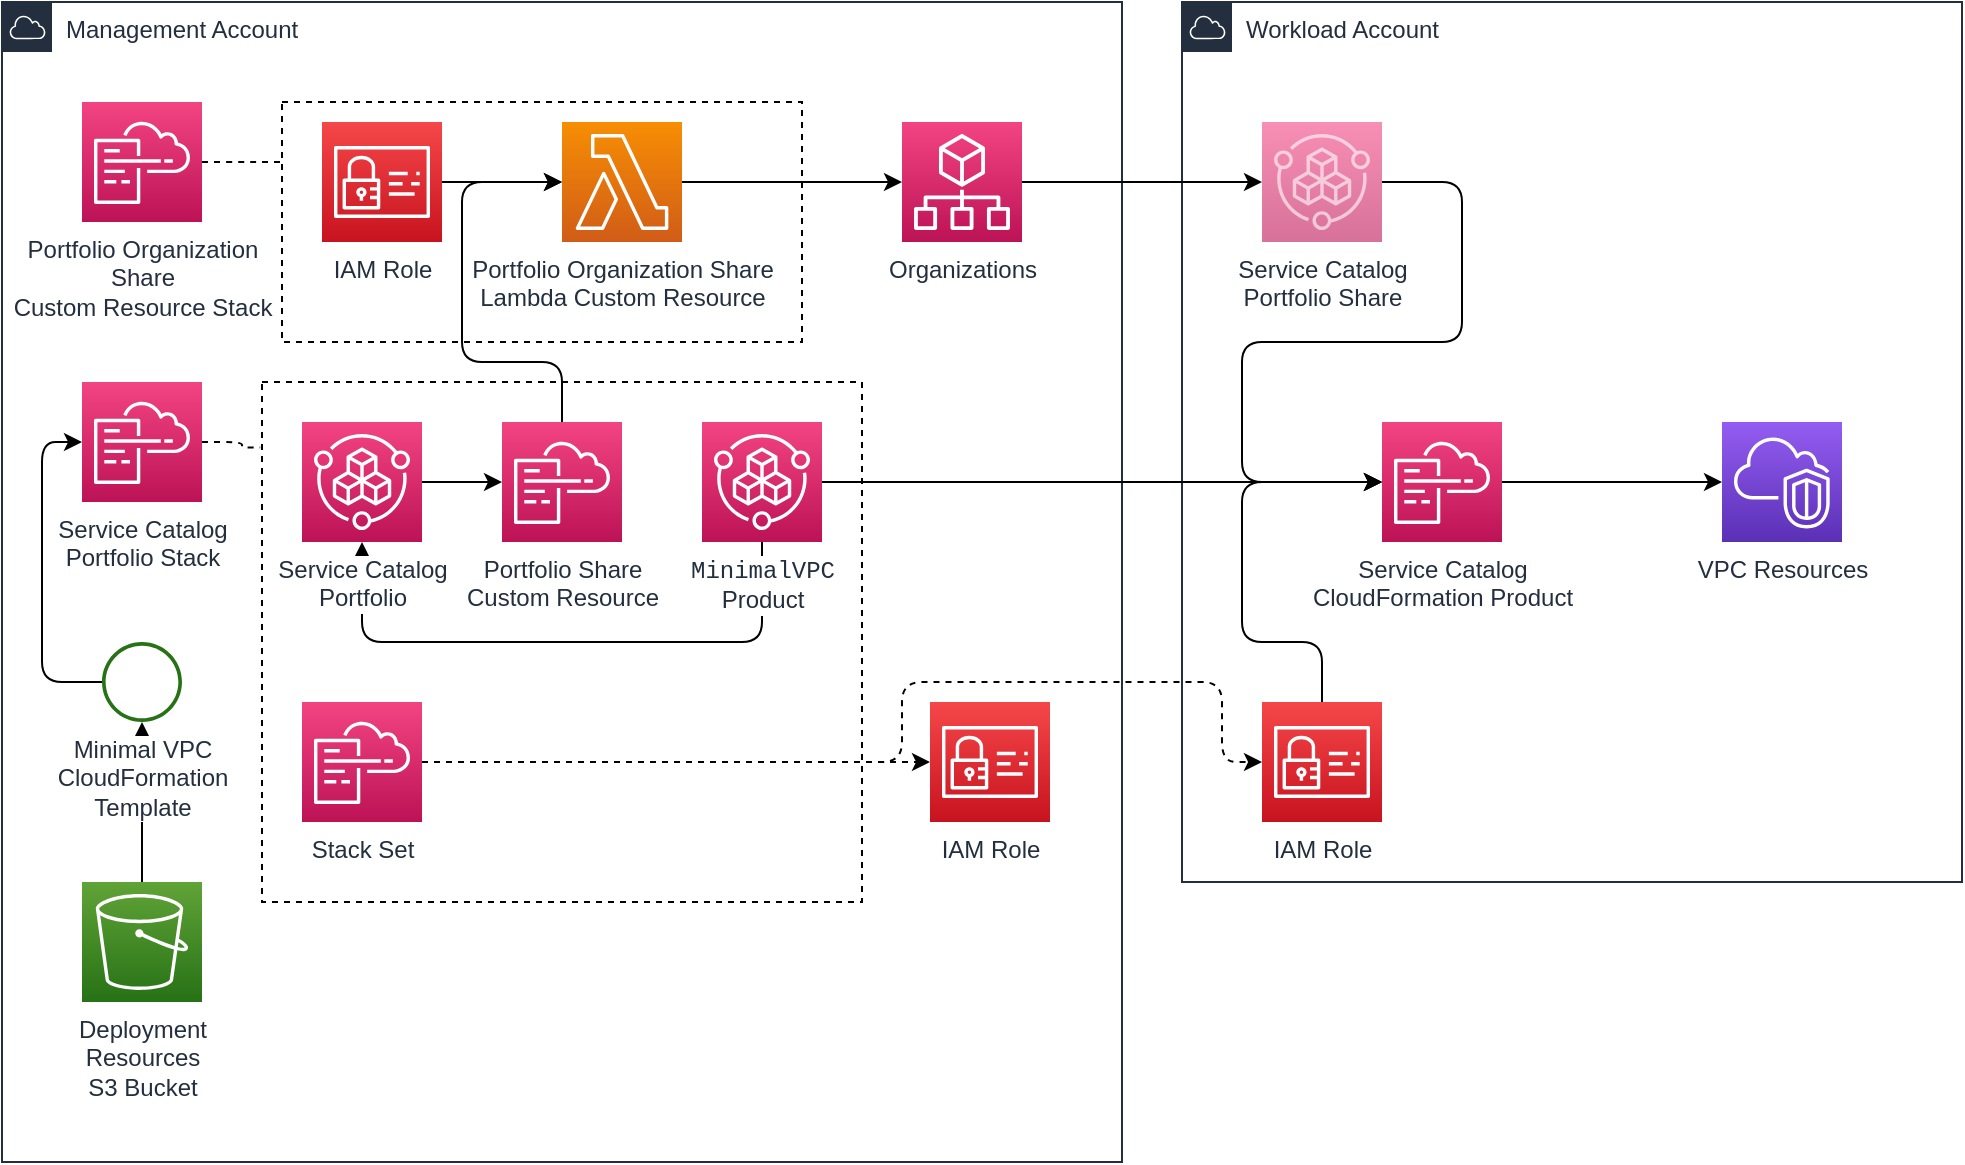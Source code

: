 <mxfile version="14.4.3" type="device"><diagram id="yEWOwLYGrMozBnESxQ81" name="Page-1"><mxGraphModel dx="922" dy="705" grid="1" gridSize="10" guides="1" tooltips="1" connect="1" arrows="1" fold="1" page="1" pageScale="1" pageWidth="1169" pageHeight="827" math="0" shadow="0"><root><mxCell id="0"/><mxCell id="1" parent="0"/><mxCell id="1NHxQNBxNPS8hqE18sMJ-15" value="Management Account" style="points=[[0,0],[0.25,0],[0.5,0],[0.75,0],[1,0],[1,0.25],[1,0.5],[1,0.75],[1,1],[0.75,1],[0.5,1],[0.25,1],[0,1],[0,0.75],[0,0.5],[0,0.25]];outlineConnect=0;gradientColor=none;html=1;whiteSpace=wrap;fontSize=12;fontStyle=0;shape=mxgraph.aws4.group;grIcon=mxgraph.aws4.group_aws_cloud;strokeColor=#232F3E;fillColor=none;verticalAlign=top;align=left;spacingLeft=30;fontColor=#232F3E;dashed=0;" parent="1" vertex="1"><mxGeometry x="60" y="80" width="560" height="580" as="geometry"/></mxCell><mxCell id="83M6cKnw1bTd40KANJja-23" value="" style="rounded=0;whiteSpace=wrap;html=1;shadow=0;labelBackgroundColor=#ffffff;fillColor=none;dashed=1;" vertex="1" parent="1"><mxGeometry x="200" y="130" width="260" height="120" as="geometry"/></mxCell><mxCell id="83M6cKnw1bTd40KANJja-19" value="" style="rounded=0;whiteSpace=wrap;html=1;shadow=0;labelBackgroundColor=#ffffff;fillColor=none;dashed=1;" vertex="1" parent="1"><mxGeometry x="190" y="270" width="300" height="260" as="geometry"/></mxCell><mxCell id="1NHxQNBxNPS8hqE18sMJ-8" value="Workload Account" style="points=[[0,0],[0.25,0],[0.5,0],[0.75,0],[1,0],[1,0.25],[1,0.5],[1,0.75],[1,1],[0.75,1],[0.5,1],[0.25,1],[0,1],[0,0.75],[0,0.5],[0,0.25]];outlineConnect=0;gradientColor=none;html=1;whiteSpace=wrap;fontSize=12;fontStyle=0;shape=mxgraph.aws4.group;grIcon=mxgraph.aws4.group_aws_cloud;strokeColor=#232F3E;fillColor=none;verticalAlign=top;align=left;spacingLeft=30;fontColor=#232F3E;dashed=0;" parent="1" vertex="1"><mxGeometry x="650" y="80" width="390" height="440" as="geometry"/></mxCell><mxCell id="1NHxQNBxNPS8hqE18sMJ-2" value="VPC Resources" style="outlineConnect=0;fontColor=#232F3E;gradientColor=#945DF2;gradientDirection=north;fillColor=#5A30B5;strokeColor=#ffffff;dashed=0;verticalLabelPosition=bottom;verticalAlign=top;align=center;html=1;fontSize=12;fontStyle=0;aspect=fixed;shape=mxgraph.aws4.resourceIcon;resIcon=mxgraph.aws4.vpc;" parent="1" vertex="1"><mxGeometry x="920" y="290" width="60" height="60" as="geometry"/></mxCell><mxCell id="83M6cKnw1bTd40KANJja-17" style="edgeStyle=orthogonalEdgeStyle;rounded=1;orthogonalLoop=1;jettySize=auto;html=1;dashed=1;" edge="1" parent="1" source="1NHxQNBxNPS8hqE18sMJ-22" target="83M6cKnw1bTd40KANJja-10"><mxGeometry relative="1" as="geometry"/></mxCell><mxCell id="83M6cKnw1bTd40KANJja-18" style="edgeStyle=orthogonalEdgeStyle;rounded=1;orthogonalLoop=1;jettySize=auto;html=1;dashed=1;" edge="1" parent="1" source="1NHxQNBxNPS8hqE18sMJ-22" target="83M6cKnw1bTd40KANJja-11"><mxGeometry relative="1" as="geometry"><Array as="points"><mxPoint x="510" y="460"/><mxPoint x="510" y="420"/><mxPoint x="670" y="420"/><mxPoint x="670" y="460"/></Array></mxGeometry></mxCell><mxCell id="1NHxQNBxNPS8hqE18sMJ-22" value="Stack Set" style="outlineConnect=0;fontColor=#232F3E;gradientColor=#F34482;gradientDirection=north;fillColor=#BC1356;strokeColor=#ffffff;dashed=0;verticalLabelPosition=bottom;verticalAlign=top;align=center;html=1;fontSize=12;fontStyle=0;aspect=fixed;shape=mxgraph.aws4.resourceIcon;resIcon=mxgraph.aws4.cloudformation;" parent="1" vertex="1"><mxGeometry x="210" y="430" width="60" height="60" as="geometry"/></mxCell><mxCell id="83M6cKnw1bTd40KANJja-27" style="edgeStyle=orthogonalEdgeStyle;rounded=1;orthogonalLoop=1;jettySize=auto;html=1;endArrow=classic;endFill=1;" edge="1" parent="1" source="1NHxQNBxNPS8hqE18sMJ-3" target="83M6cKnw1bTd40KANJja-14"><mxGeometry relative="1" as="geometry"/></mxCell><mxCell id="1NHxQNBxNPS8hqE18sMJ-3" value="Portfolio Organization Share&lt;br&gt;Lambda Custom Resource" style="outlineConnect=0;fontColor=#232F3E;gradientColor=#F78E04;gradientDirection=north;fillColor=#D05C17;strokeColor=#ffffff;dashed=0;verticalLabelPosition=bottom;verticalAlign=top;align=center;html=1;fontSize=12;fontStyle=0;aspect=fixed;shape=mxgraph.aws4.resourceIcon;resIcon=mxgraph.aws4.lambda;labelBackgroundColor=#ffffff;" parent="1" vertex="1"><mxGeometry x="340" y="140" width="60" height="60" as="geometry"/></mxCell><mxCell id="83M6cKnw1bTd40KANJja-13" style="edgeStyle=orthogonalEdgeStyle;rounded=1;orthogonalLoop=1;jettySize=auto;html=1;" edge="1" parent="1" source="83M6cKnw1bTd40KANJja-9" target="83M6cKnw1bTd40KANJja-8"><mxGeometry relative="1" as="geometry"><Array as="points"><mxPoint x="440" y="400"/><mxPoint x="240" y="400"/></Array></mxGeometry></mxCell><mxCell id="83M6cKnw1bTd40KANJja-46" style="edgeStyle=orthogonalEdgeStyle;rounded=1;orthogonalLoop=1;jettySize=auto;html=1;endArrow=classic;endFill=1;" edge="1" parent="1" source="83M6cKnw1bTd40KANJja-9" target="83M6cKnw1bTd40KANJja-44"><mxGeometry relative="1" as="geometry"/></mxCell><mxCell id="83M6cKnw1bTd40KANJja-9" value="&lt;font face=&quot;Courier New&quot;&gt;MinimalVPC&lt;/font&gt;&lt;br&gt;Product" style="points=[[0,0,0],[0.25,0,0],[0.5,0,0],[0.75,0,0],[1,0,0],[0,1,0],[0.25,1,0],[0.5,1,0],[0.75,1,0],[1,1,0],[0,0.25,0],[0,0.5,0],[0,0.75,0],[1,0.25,0],[1,0.5,0],[1,0.75,0]];points=[[0,0,0],[0.25,0,0],[0.5,0,0],[0.75,0,0],[1,0,0],[0,1,0],[0.25,1,0],[0.5,1,0],[0.75,1,0],[1,1,0],[0,0.25,0],[0,0.5,0],[0,0.75,0],[1,0.25,0],[1,0.5,0],[1,0.75,0]];outlineConnect=0;fontColor=#232F3E;gradientColor=#F34482;gradientDirection=north;fillColor=#BC1356;strokeColor=#ffffff;dashed=0;verticalLabelPosition=bottom;verticalAlign=top;align=center;html=1;fontSize=12;fontStyle=0;aspect=fixed;shape=mxgraph.aws4.resourceIcon;resIcon=mxgraph.aws4.service_catalog;shadow=0;labelBackgroundColor=#ffffff;" vertex="1" parent="1"><mxGeometry x="410" y="290" width="60" height="60" as="geometry"/></mxCell><mxCell id="83M6cKnw1bTd40KANJja-10" value="IAM Role" style="points=[[0,0,0],[0.25,0,0],[0.5,0,0],[0.75,0,0],[1,0,0],[0,1,0],[0.25,1,0],[0.5,1,0],[0.75,1,0],[1,1,0],[0,0.25,0],[0,0.5,0],[0,0.75,0],[1,0.25,0],[1,0.5,0],[1,0.75,0]];outlineConnect=0;fontColor=#232F3E;gradientColor=#F54749;gradientDirection=north;fillColor=#C7131F;strokeColor=#ffffff;dashed=0;verticalLabelPosition=bottom;verticalAlign=top;align=center;html=1;fontSize=12;fontStyle=0;aspect=fixed;shape=mxgraph.aws4.resourceIcon;resIcon=mxgraph.aws4.identity_and_access_management;shadow=0;labelBackgroundColor=#ffffff;" vertex="1" parent="1"><mxGeometry x="524" y="430" width="60" height="60" as="geometry"/></mxCell><mxCell id="83M6cKnw1bTd40KANJja-47" style="edgeStyle=orthogonalEdgeStyle;rounded=1;orthogonalLoop=1;jettySize=auto;html=1;endArrow=classic;endFill=1;" edge="1" parent="1" source="83M6cKnw1bTd40KANJja-11" target="83M6cKnw1bTd40KANJja-44"><mxGeometry relative="1" as="geometry"><Array as="points"><mxPoint x="720" y="400"/><mxPoint x="680" y="400"/><mxPoint x="680" y="320"/></Array></mxGeometry></mxCell><mxCell id="83M6cKnw1bTd40KANJja-11" value="IAM Role" style="points=[[0,0,0],[0.25,0,0],[0.5,0,0],[0.75,0,0],[1,0,0],[0,1,0],[0.25,1,0],[0.5,1,0],[0.75,1,0],[1,1,0],[0,0.25,0],[0,0.5,0],[0,0.75,0],[1,0.25,0],[1,0.5,0],[1,0.75,0]];outlineConnect=0;fontColor=#232F3E;gradientColor=#F54749;gradientDirection=north;fillColor=#C7131F;strokeColor=#ffffff;dashed=0;verticalLabelPosition=bottom;verticalAlign=top;align=center;html=1;fontSize=12;fontStyle=0;aspect=fixed;shape=mxgraph.aws4.resourceIcon;resIcon=mxgraph.aws4.identity_and_access_management;shadow=0;labelBackgroundColor=#ffffff;" vertex="1" parent="1"><mxGeometry x="690" y="430" width="60" height="60" as="geometry"/></mxCell><mxCell id="83M6cKnw1bTd40KANJja-20" style="edgeStyle=orthogonalEdgeStyle;rounded=1;orthogonalLoop=1;jettySize=auto;html=1;entryX=-0.003;entryY=0.126;entryDx=0;entryDy=0;endArrow=none;endFill=0;dashed=1;entryPerimeter=0;" edge="1" parent="1" source="83M6cKnw1bTd40KANJja-12" target="83M6cKnw1bTd40KANJja-19"><mxGeometry relative="1" as="geometry"/></mxCell><mxCell id="83M6cKnw1bTd40KANJja-12" value="Service Catalog&lt;br&gt;Portfolio Stack" style="outlineConnect=0;fontColor=#232F3E;gradientColor=#F34482;gradientDirection=north;fillColor=#BC1356;strokeColor=#ffffff;dashed=0;verticalLabelPosition=bottom;verticalAlign=top;align=center;html=1;fontSize=12;fontStyle=0;aspect=fixed;shape=mxgraph.aws4.resourceIcon;resIcon=mxgraph.aws4.cloudformation;" vertex="1" parent="1"><mxGeometry x="100" y="270" width="60" height="60" as="geometry"/></mxCell><mxCell id="83M6cKnw1bTd40KANJja-37" style="edgeStyle=orthogonalEdgeStyle;rounded=1;orthogonalLoop=1;jettySize=auto;html=1;endArrow=classic;endFill=1;" edge="1" parent="1" source="83M6cKnw1bTd40KANJja-14" target="83M6cKnw1bTd40KANJja-32"><mxGeometry relative="1" as="geometry"/></mxCell><mxCell id="83M6cKnw1bTd40KANJja-14" value="Organizations" style="points=[[0,0,0],[0.25,0,0],[0.5,0,0],[0.75,0,0],[1,0,0],[0,1,0],[0.25,1,0],[0.5,1,0],[0.75,1,0],[1,1,0],[0,0.25,0],[0,0.5,0],[0,0.75,0],[1,0.25,0],[1,0.5,0],[1,0.75,0]];points=[[0,0,0],[0.25,0,0],[0.5,0,0],[0.75,0,0],[1,0,0],[0,1,0],[0.25,1,0],[0.5,1,0],[0.75,1,0],[1,1,0],[0,0.25,0],[0,0.5,0],[0,0.75,0],[1,0.25,0],[1,0.5,0],[1,0.75,0]];outlineConnect=0;fontColor=#232F3E;gradientColor=#F34482;gradientDirection=north;fillColor=#BC1356;strokeColor=#ffffff;dashed=0;verticalLabelPosition=bottom;verticalAlign=top;align=center;html=1;fontSize=12;fontStyle=0;aspect=fixed;shape=mxgraph.aws4.resourceIcon;resIcon=mxgraph.aws4.organizations;shadow=0;labelBackgroundColor=#ffffff;" vertex="1" parent="1"><mxGeometry x="510" y="140" width="60" height="60" as="geometry"/></mxCell><mxCell id="83M6cKnw1bTd40KANJja-22" value="Portfolio Organization&lt;br&gt;Share&lt;br&gt;Custom Resource Stack" style="outlineConnect=0;fontColor=#232F3E;gradientColor=#F34482;gradientDirection=north;fillColor=#BC1356;strokeColor=#ffffff;dashed=0;verticalLabelPosition=bottom;verticalAlign=top;align=center;html=1;fontSize=12;fontStyle=0;aspect=fixed;shape=mxgraph.aws4.resourceIcon;resIcon=mxgraph.aws4.cloudformation;" vertex="1" parent="1"><mxGeometry x="100" y="130" width="60" height="60" as="geometry"/></mxCell><mxCell id="83M6cKnw1bTd40KANJja-39" style="edgeStyle=orthogonalEdgeStyle;rounded=1;orthogonalLoop=1;jettySize=auto;html=1;endArrow=classic;endFill=1;" edge="1" parent="1" source="83M6cKnw1bTd40KANJja-24" target="1NHxQNBxNPS8hqE18sMJ-3"><mxGeometry relative="1" as="geometry"/></mxCell><mxCell id="83M6cKnw1bTd40KANJja-24" value="IAM Role" style="points=[[0,0,0],[0.25,0,0],[0.5,0,0],[0.75,0,0],[1,0,0],[0,1,0],[0.25,1,0],[0.5,1,0],[0.75,1,0],[1,1,0],[0,0.25,0],[0,0.5,0],[0,0.75,0],[1,0.25,0],[1,0.5,0],[1,0.75,0]];outlineConnect=0;fontColor=#232F3E;gradientColor=#F54749;gradientDirection=north;fillColor=#C7131F;strokeColor=#ffffff;dashed=0;verticalLabelPosition=bottom;verticalAlign=top;align=center;html=1;fontSize=12;fontStyle=0;aspect=fixed;shape=mxgraph.aws4.resourceIcon;resIcon=mxgraph.aws4.identity_and_access_management;shadow=0;labelBackgroundColor=#ffffff;" vertex="1" parent="1"><mxGeometry x="220" y="140" width="60" height="60" as="geometry"/></mxCell><mxCell id="83M6cKnw1bTd40KANJja-26" style="edgeStyle=orthogonalEdgeStyle;rounded=1;orthogonalLoop=1;jettySize=auto;html=1;endArrow=none;endFill=0;dashed=1;" edge="1" parent="1" source="83M6cKnw1bTd40KANJja-22"><mxGeometry relative="1" as="geometry"><mxPoint x="170" y="330" as="sourcePoint"/><mxPoint x="199" y="160" as="targetPoint"/></mxGeometry></mxCell><mxCell id="83M6cKnw1bTd40KANJja-49" style="edgeStyle=orthogonalEdgeStyle;rounded=1;orthogonalLoop=1;jettySize=auto;html=1;endArrow=classic;endFill=1;" edge="1" parent="1" source="83M6cKnw1bTd40KANJja-32" target="83M6cKnw1bTd40KANJja-44"><mxGeometry relative="1" as="geometry"><Array as="points"><mxPoint x="790" y="170"/><mxPoint x="790" y="250"/><mxPoint x="680" y="250"/><mxPoint x="680" y="320"/></Array></mxGeometry></mxCell><mxCell id="83M6cKnw1bTd40KANJja-32" value="Service Catalog&lt;br&gt;Portfolio Share" style="points=[[0,0,0],[0.25,0,0],[0.5,0,0],[0.75,0,0],[1,0,0],[0,1,0],[0.25,1,0],[0.5,1,0],[0.75,1,0],[1,1,0],[0,0.25,0],[0,0.5,0],[0,0.75,0],[1,0.25,0],[1,0.5,0],[1,0.75,0]];points=[[0,0,0],[0.25,0,0],[0.5,0,0],[0.75,0,0],[1,0,0],[0,1,0],[0.25,1,0],[0.5,1,0],[0.75,1,0],[1,1,0],[0,0.25,0],[0,0.5,0],[0,0.75,0],[1,0.25,0],[1,0.5,0],[1,0.75,0]];outlineConnect=0;fontColor=#232F3E;gradientColor=#F34482;gradientDirection=north;fillColor=#BC1356;strokeColor=#ffffff;dashed=0;verticalLabelPosition=bottom;verticalAlign=top;align=center;html=1;fontSize=12;fontStyle=0;aspect=fixed;shape=mxgraph.aws4.resourceIcon;resIcon=mxgraph.aws4.service_catalog;shadow=0;labelBackgroundColor=#ffffff;opacity=60;" vertex="1" parent="1"><mxGeometry x="690" y="140" width="60" height="60" as="geometry"/></mxCell><mxCell id="83M6cKnw1bTd40KANJja-36" style="edgeStyle=orthogonalEdgeStyle;rounded=1;orthogonalLoop=1;jettySize=auto;html=1;endArrow=classic;endFill=1;" edge="1" parent="1" source="83M6cKnw1bTd40KANJja-34" target="1NHxQNBxNPS8hqE18sMJ-3"><mxGeometry relative="1" as="geometry"><Array as="points"><mxPoint x="340" y="260"/><mxPoint x="290" y="260"/><mxPoint x="290" y="170"/></Array></mxGeometry></mxCell><mxCell id="83M6cKnw1bTd40KANJja-34" value="Portfolio Share&lt;br&gt;Custom Resource" style="outlineConnect=0;fontColor=#232F3E;gradientColor=#F34482;gradientDirection=north;fillColor=#BC1356;strokeColor=#ffffff;dashed=0;verticalLabelPosition=bottom;verticalAlign=top;align=center;html=1;fontSize=12;fontStyle=0;aspect=fixed;shape=mxgraph.aws4.resourceIcon;resIcon=mxgraph.aws4.cloudformation;" vertex="1" parent="1"><mxGeometry x="310" y="290" width="60" height="60" as="geometry"/></mxCell><mxCell id="83M6cKnw1bTd40KANJja-35" style="edgeStyle=orthogonalEdgeStyle;rounded=1;orthogonalLoop=1;jettySize=auto;html=1;endArrow=classic;endFill=1;" edge="1" parent="1" source="83M6cKnw1bTd40KANJja-8" target="83M6cKnw1bTd40KANJja-34"><mxGeometry relative="1" as="geometry"/></mxCell><mxCell id="83M6cKnw1bTd40KANJja-8" value="Service Catalog&lt;br&gt;Portfolio" style="points=[[0,0,0],[0.25,0,0],[0.5,0,0],[0.75,0,0],[1,0,0],[0,1,0],[0.25,1,0],[0.5,1,0],[0.75,1,0],[1,1,0],[0,0.25,0],[0,0.5,0],[0,0.75,0],[1,0.25,0],[1,0.5,0],[1,0.75,0]];points=[[0,0,0],[0.25,0,0],[0.5,0,0],[0.75,0,0],[1,0,0],[0,1,0],[0.25,1,0],[0.5,1,0],[0.75,1,0],[1,1,0],[0,0.25,0],[0,0.5,0],[0,0.75,0],[1,0.25,0],[1,0.5,0],[1,0.75,0]];outlineConnect=0;fontColor=#232F3E;gradientColor=#F34482;gradientDirection=north;fillColor=#BC1356;strokeColor=#ffffff;dashed=0;verticalLabelPosition=bottom;verticalAlign=top;align=center;html=1;fontSize=12;fontStyle=0;aspect=fixed;shape=mxgraph.aws4.resourceIcon;resIcon=mxgraph.aws4.service_catalog;shadow=0;labelBackgroundColor=#ffffff;" vertex="1" parent="1"><mxGeometry x="210" y="290" width="60" height="60" as="geometry"/></mxCell><mxCell id="83M6cKnw1bTd40KANJja-42" style="edgeStyle=orthogonalEdgeStyle;rounded=1;orthogonalLoop=1;jettySize=auto;html=1;endArrow=classic;endFill=1;" edge="1" parent="1" source="83M6cKnw1bTd40KANJja-40" target="83M6cKnw1bTd40KANJja-41"><mxGeometry relative="1" as="geometry"/></mxCell><mxCell id="83M6cKnw1bTd40KANJja-40" value="Deployment&lt;br&gt;Resources&lt;br&gt;S3 Bucket" style="points=[[0,0,0],[0.25,0,0],[0.5,0,0],[0.75,0,0],[1,0,0],[0,1,0],[0.25,1,0],[0.5,1,0],[0.75,1,0],[1,1,0],[0,0.25,0],[0,0.5,0],[0,0.75,0],[1,0.25,0],[1,0.5,0],[1,0.75,0]];outlineConnect=0;fontColor=#232F3E;gradientColor=#60A337;gradientDirection=north;fillColor=#277116;strokeColor=#ffffff;dashed=0;verticalLabelPosition=bottom;verticalAlign=top;align=center;html=1;fontSize=12;fontStyle=0;aspect=fixed;shape=mxgraph.aws4.resourceIcon;resIcon=mxgraph.aws4.s3;shadow=0;labelBackgroundColor=#ffffff;" vertex="1" parent="1"><mxGeometry x="100" y="520" width="60" height="60" as="geometry"/></mxCell><mxCell id="83M6cKnw1bTd40KANJja-43" style="edgeStyle=orthogonalEdgeStyle;rounded=1;orthogonalLoop=1;jettySize=auto;html=1;endArrow=classic;endFill=1;" edge="1" parent="1" source="83M6cKnw1bTd40KANJja-41" target="83M6cKnw1bTd40KANJja-12"><mxGeometry relative="1" as="geometry"><Array as="points"><mxPoint x="80" y="420"/><mxPoint x="80" y="300"/></Array></mxGeometry></mxCell><mxCell id="83M6cKnw1bTd40KANJja-41" value="Minimal VPC&lt;br&gt;CloudFormation&lt;br&gt;Template" style="outlineConnect=0;fontColor=#232F3E;gradientColor=none;fillColor=#277116;strokeColor=none;dashed=0;verticalLabelPosition=bottom;verticalAlign=top;align=center;html=1;fontSize=12;fontStyle=0;aspect=fixed;pointerEvents=1;shape=mxgraph.aws4.object;shadow=0;labelBackgroundColor=#ffffff;" vertex="1" parent="1"><mxGeometry x="110" y="400" width="40" height="40" as="geometry"/></mxCell><mxCell id="83M6cKnw1bTd40KANJja-48" style="edgeStyle=orthogonalEdgeStyle;rounded=1;orthogonalLoop=1;jettySize=auto;html=1;endArrow=classic;endFill=1;" edge="1" parent="1" source="83M6cKnw1bTd40KANJja-44" target="1NHxQNBxNPS8hqE18sMJ-2"><mxGeometry relative="1" as="geometry"/></mxCell><mxCell id="83M6cKnw1bTd40KANJja-44" value="Service Catalog&lt;br&gt;CloudFormation Product" style="outlineConnect=0;fontColor=#232F3E;gradientColor=#F34482;gradientDirection=north;fillColor=#BC1356;strokeColor=#ffffff;dashed=0;verticalLabelPosition=bottom;verticalAlign=top;align=center;html=1;fontSize=12;fontStyle=0;aspect=fixed;shape=mxgraph.aws4.resourceIcon;resIcon=mxgraph.aws4.cloudformation;" vertex="1" parent="1"><mxGeometry x="750" y="290" width="60" height="60" as="geometry"/></mxCell></root></mxGraphModel></diagram></mxfile>